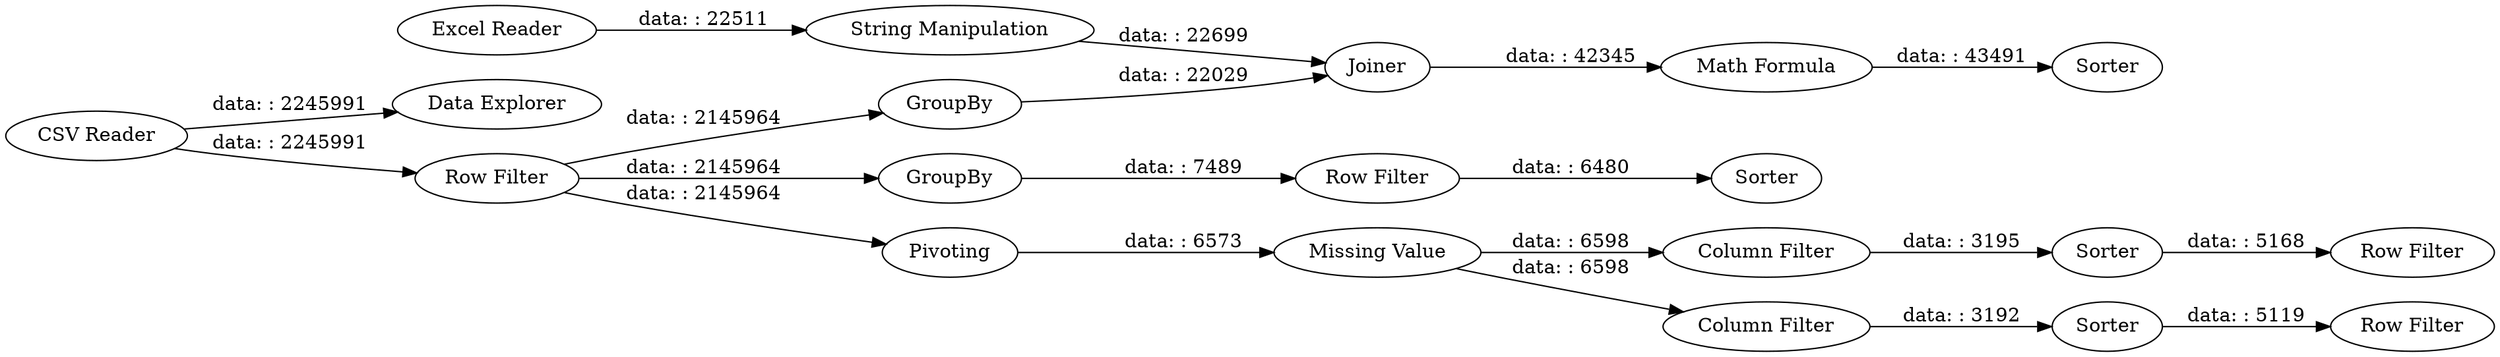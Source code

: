 digraph {
	"-8393608039390487993_9" [label=Sorter]
	"-8393608039390487993_15" [label=Sorter]
	"-8393608039390487993_17" [label="Row Filter"]
	"-8393608039390487993_18" [label=GroupBy]
	"-8393608039390487993_6" [label="String Manipulation"]
	"-8393608039390487993_12" [label="Column Filter"]
	"-8393608039390487993_10" [label=Pivoting]
	"-8393608039390487993_19" [label="Row Filter"]
	"-8393608039390487993_3" [label="Data Explorer"]
	"-8393608039390487993_16" [label="Column Filter"]
	"-8393608039390487993_20" [label=Sorter]
	"-8393608039390487993_11" [label="Missing Value"]
	"-8393608039390487993_4" [label=GroupBy]
	"-8393608039390487993_7" [label=Joiner]
	"-8393608039390487993_8" [label="Math Formula"]
	"-8393608039390487993_1" [label="CSV Reader"]
	"-8393608039390487993_13" [label=Sorter]
	"-8393608039390487993_5" [label="Row Filter"]
	"-8393608039390487993_14" [label="Row Filter"]
	"-8393608039390487993_2" [label="Excel Reader"]
	"-8393608039390487993_10" -> "-8393608039390487993_11" [label="data: : 6573"]
	"-8393608039390487993_19" -> "-8393608039390487993_20" [label="data: : 6480"]
	"-8393608039390487993_4" -> "-8393608039390487993_7" [label="data: : 22029"]
	"-8393608039390487993_8" -> "-8393608039390487993_9" [label="data: : 43491"]
	"-8393608039390487993_13" -> "-8393608039390487993_14" [label="data: : 5168"]
	"-8393608039390487993_5" -> "-8393608039390487993_4" [label="data: : 2145964"]
	"-8393608039390487993_12" -> "-8393608039390487993_13" [label="data: : 3195"]
	"-8393608039390487993_1" -> "-8393608039390487993_3" [label="data: : 2245991"]
	"-8393608039390487993_11" -> "-8393608039390487993_16" [label="data: : 6598"]
	"-8393608039390487993_15" -> "-8393608039390487993_17" [label="data: : 5119"]
	"-8393608039390487993_11" -> "-8393608039390487993_12" [label="data: : 6598"]
	"-8393608039390487993_16" -> "-8393608039390487993_15" [label="data: : 3192"]
	"-8393608039390487993_5" -> "-8393608039390487993_18" [label="data: : 2145964"]
	"-8393608039390487993_6" -> "-8393608039390487993_7" [label="data: : 22699"]
	"-8393608039390487993_2" -> "-8393608039390487993_6" [label="data: : 22511"]
	"-8393608039390487993_5" -> "-8393608039390487993_10" [label="data: : 2145964"]
	"-8393608039390487993_7" -> "-8393608039390487993_8" [label="data: : 42345"]
	"-8393608039390487993_18" -> "-8393608039390487993_19" [label="data: : 7489"]
	"-8393608039390487993_1" -> "-8393608039390487993_5" [label="data: : 2245991"]
	rankdir=LR
}
